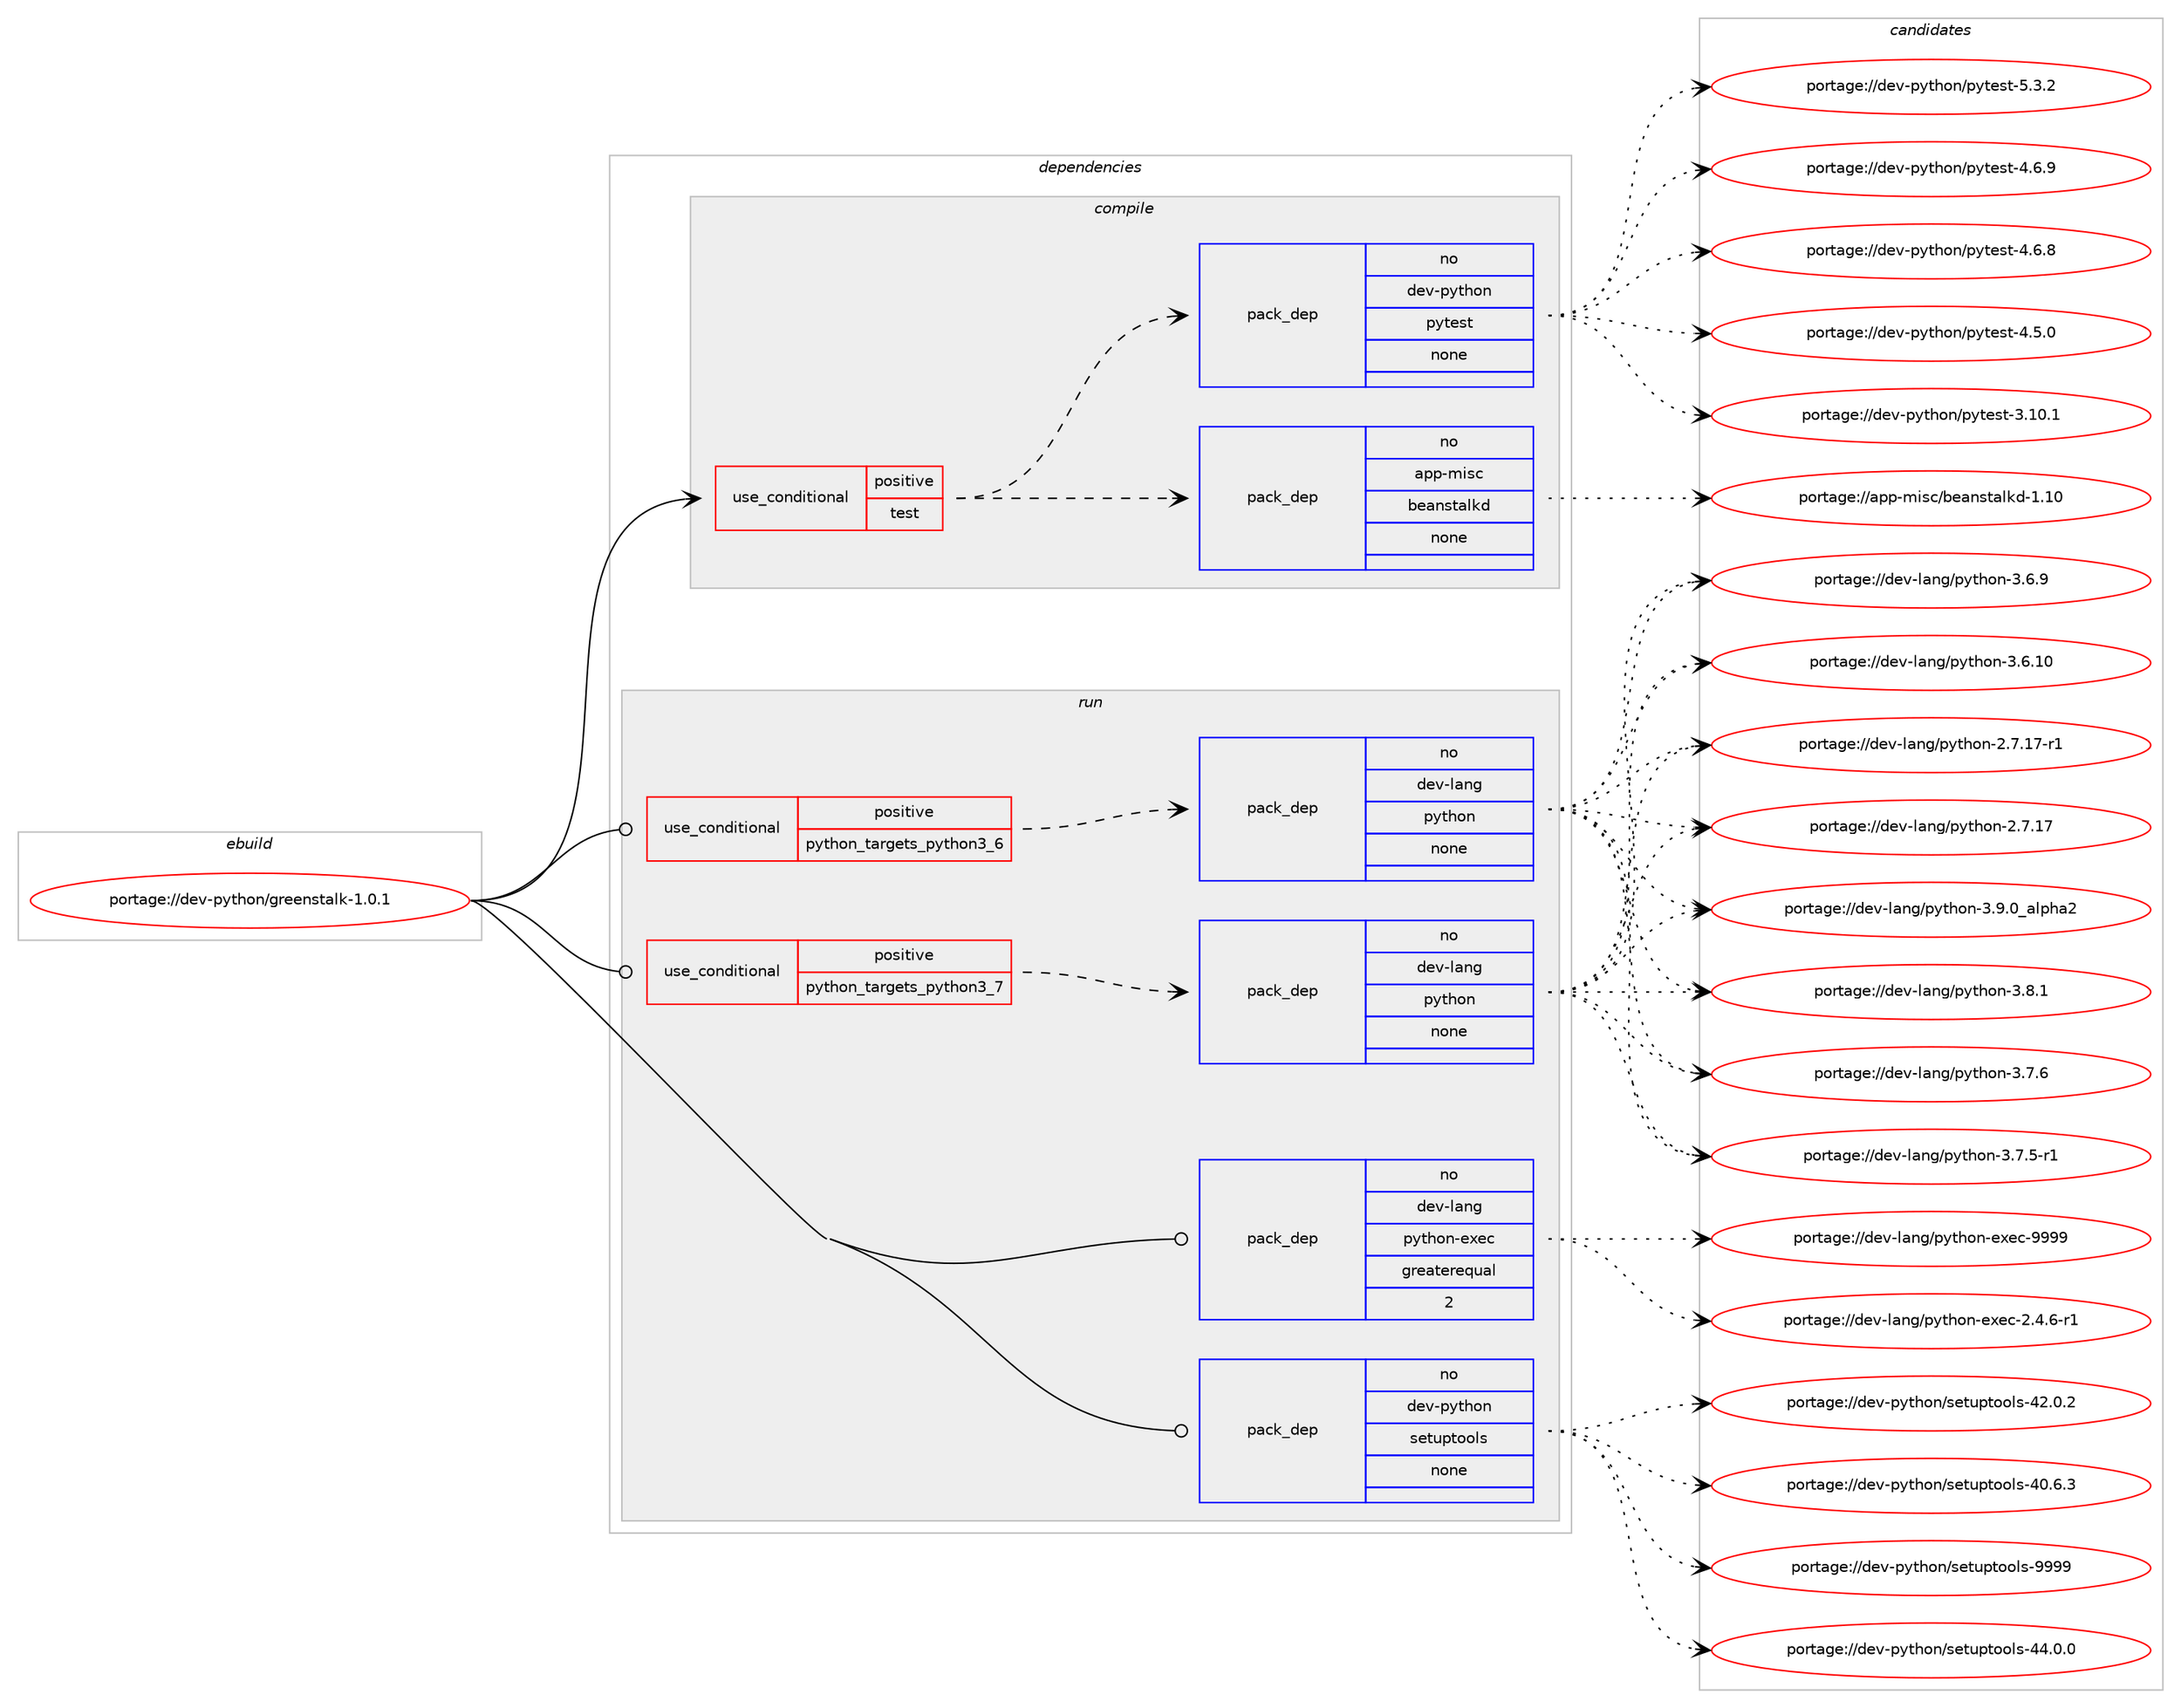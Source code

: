 digraph prolog {

# *************
# Graph options
# *************

newrank=true;
concentrate=true;
compound=true;
graph [rankdir=LR,fontname=Helvetica,fontsize=10,ranksep=1.5];#, ranksep=2.5, nodesep=0.2];
edge  [arrowhead=vee];
node  [fontname=Helvetica,fontsize=10];

# **********
# The ebuild
# **********

subgraph cluster_leftcol {
color=gray;
rank=same;
label=<<i>ebuild</i>>;
id [label="portage://dev-python/greenstalk-1.0.1", color=red, width=4, href="../dev-python/greenstalk-1.0.1.svg"];
}

# ****************
# The dependencies
# ****************

subgraph cluster_midcol {
color=gray;
label=<<i>dependencies</i>>;
subgraph cluster_compile {
fillcolor="#eeeeee";
style=filled;
label=<<i>compile</i>>;
subgraph cond115123 {
dependency457994 [label=<<TABLE BORDER="0" CELLBORDER="1" CELLSPACING="0" CELLPADDING="4"><TR><TD ROWSPAN="3" CELLPADDING="10">use_conditional</TD></TR><TR><TD>positive</TD></TR><TR><TD>test</TD></TR></TABLE>>, shape=none, color=red];
subgraph pack337887 {
dependency457995 [label=<<TABLE BORDER="0" CELLBORDER="1" CELLSPACING="0" CELLPADDING="4" WIDTH="220"><TR><TD ROWSPAN="6" CELLPADDING="30">pack_dep</TD></TR><TR><TD WIDTH="110">no</TD></TR><TR><TD>app-misc</TD></TR><TR><TD>beanstalkd</TD></TR><TR><TD>none</TD></TR><TR><TD></TD></TR></TABLE>>, shape=none, color=blue];
}
dependency457994:e -> dependency457995:w [weight=20,style="dashed",arrowhead="vee"];
subgraph pack337888 {
dependency457996 [label=<<TABLE BORDER="0" CELLBORDER="1" CELLSPACING="0" CELLPADDING="4" WIDTH="220"><TR><TD ROWSPAN="6" CELLPADDING="30">pack_dep</TD></TR><TR><TD WIDTH="110">no</TD></TR><TR><TD>dev-python</TD></TR><TR><TD>pytest</TD></TR><TR><TD>none</TD></TR><TR><TD></TD></TR></TABLE>>, shape=none, color=blue];
}
dependency457994:e -> dependency457996:w [weight=20,style="dashed",arrowhead="vee"];
}
id:e -> dependency457994:w [weight=20,style="solid",arrowhead="vee"];
}
subgraph cluster_compileandrun {
fillcolor="#eeeeee";
style=filled;
label=<<i>compile and run</i>>;
}
subgraph cluster_run {
fillcolor="#eeeeee";
style=filled;
label=<<i>run</i>>;
subgraph cond115124 {
dependency457997 [label=<<TABLE BORDER="0" CELLBORDER="1" CELLSPACING="0" CELLPADDING="4"><TR><TD ROWSPAN="3" CELLPADDING="10">use_conditional</TD></TR><TR><TD>positive</TD></TR><TR><TD>python_targets_python3_6</TD></TR></TABLE>>, shape=none, color=red];
subgraph pack337889 {
dependency457998 [label=<<TABLE BORDER="0" CELLBORDER="1" CELLSPACING="0" CELLPADDING="4" WIDTH="220"><TR><TD ROWSPAN="6" CELLPADDING="30">pack_dep</TD></TR><TR><TD WIDTH="110">no</TD></TR><TR><TD>dev-lang</TD></TR><TR><TD>python</TD></TR><TR><TD>none</TD></TR><TR><TD></TD></TR></TABLE>>, shape=none, color=blue];
}
dependency457997:e -> dependency457998:w [weight=20,style="dashed",arrowhead="vee"];
}
id:e -> dependency457997:w [weight=20,style="solid",arrowhead="odot"];
subgraph cond115125 {
dependency457999 [label=<<TABLE BORDER="0" CELLBORDER="1" CELLSPACING="0" CELLPADDING="4"><TR><TD ROWSPAN="3" CELLPADDING="10">use_conditional</TD></TR><TR><TD>positive</TD></TR><TR><TD>python_targets_python3_7</TD></TR></TABLE>>, shape=none, color=red];
subgraph pack337890 {
dependency458000 [label=<<TABLE BORDER="0" CELLBORDER="1" CELLSPACING="0" CELLPADDING="4" WIDTH="220"><TR><TD ROWSPAN="6" CELLPADDING="30">pack_dep</TD></TR><TR><TD WIDTH="110">no</TD></TR><TR><TD>dev-lang</TD></TR><TR><TD>python</TD></TR><TR><TD>none</TD></TR><TR><TD></TD></TR></TABLE>>, shape=none, color=blue];
}
dependency457999:e -> dependency458000:w [weight=20,style="dashed",arrowhead="vee"];
}
id:e -> dependency457999:w [weight=20,style="solid",arrowhead="odot"];
subgraph pack337891 {
dependency458001 [label=<<TABLE BORDER="0" CELLBORDER="1" CELLSPACING="0" CELLPADDING="4" WIDTH="220"><TR><TD ROWSPAN="6" CELLPADDING="30">pack_dep</TD></TR><TR><TD WIDTH="110">no</TD></TR><TR><TD>dev-lang</TD></TR><TR><TD>python-exec</TD></TR><TR><TD>greaterequal</TD></TR><TR><TD>2</TD></TR></TABLE>>, shape=none, color=blue];
}
id:e -> dependency458001:w [weight=20,style="solid",arrowhead="odot"];
subgraph pack337892 {
dependency458002 [label=<<TABLE BORDER="0" CELLBORDER="1" CELLSPACING="0" CELLPADDING="4" WIDTH="220"><TR><TD ROWSPAN="6" CELLPADDING="30">pack_dep</TD></TR><TR><TD WIDTH="110">no</TD></TR><TR><TD>dev-python</TD></TR><TR><TD>setuptools</TD></TR><TR><TD>none</TD></TR><TR><TD></TD></TR></TABLE>>, shape=none, color=blue];
}
id:e -> dependency458002:w [weight=20,style="solid",arrowhead="odot"];
}
}

# **************
# The candidates
# **************

subgraph cluster_choices {
rank=same;
color=gray;
label=<<i>candidates</i>>;

subgraph choice337887 {
color=black;
nodesep=1;
choice971121124510910511599479810197110115116971081071004549464948 [label="portage://app-misc/beanstalkd-1.10", color=red, width=4,href="../app-misc/beanstalkd-1.10.svg"];
dependency457995:e -> choice971121124510910511599479810197110115116971081071004549464948:w [style=dotted,weight="100"];
}
subgraph choice337888 {
color=black;
nodesep=1;
choice1001011184511212111610411111047112121116101115116455346514650 [label="portage://dev-python/pytest-5.3.2", color=red, width=4,href="../dev-python/pytest-5.3.2.svg"];
choice1001011184511212111610411111047112121116101115116455246544657 [label="portage://dev-python/pytest-4.6.9", color=red, width=4,href="../dev-python/pytest-4.6.9.svg"];
choice1001011184511212111610411111047112121116101115116455246544656 [label="portage://dev-python/pytest-4.6.8", color=red, width=4,href="../dev-python/pytest-4.6.8.svg"];
choice1001011184511212111610411111047112121116101115116455246534648 [label="portage://dev-python/pytest-4.5.0", color=red, width=4,href="../dev-python/pytest-4.5.0.svg"];
choice100101118451121211161041111104711212111610111511645514649484649 [label="portage://dev-python/pytest-3.10.1", color=red, width=4,href="../dev-python/pytest-3.10.1.svg"];
dependency457996:e -> choice1001011184511212111610411111047112121116101115116455346514650:w [style=dotted,weight="100"];
dependency457996:e -> choice1001011184511212111610411111047112121116101115116455246544657:w [style=dotted,weight="100"];
dependency457996:e -> choice1001011184511212111610411111047112121116101115116455246544656:w [style=dotted,weight="100"];
dependency457996:e -> choice1001011184511212111610411111047112121116101115116455246534648:w [style=dotted,weight="100"];
dependency457996:e -> choice100101118451121211161041111104711212111610111511645514649484649:w [style=dotted,weight="100"];
}
subgraph choice337889 {
color=black;
nodesep=1;
choice10010111845108971101034711212111610411111045514657464895971081121049750 [label="portage://dev-lang/python-3.9.0_alpha2", color=red, width=4,href="../dev-lang/python-3.9.0_alpha2.svg"];
choice100101118451089711010347112121116104111110455146564649 [label="portage://dev-lang/python-3.8.1", color=red, width=4,href="../dev-lang/python-3.8.1.svg"];
choice100101118451089711010347112121116104111110455146554654 [label="portage://dev-lang/python-3.7.6", color=red, width=4,href="../dev-lang/python-3.7.6.svg"];
choice1001011184510897110103471121211161041111104551465546534511449 [label="portage://dev-lang/python-3.7.5-r1", color=red, width=4,href="../dev-lang/python-3.7.5-r1.svg"];
choice100101118451089711010347112121116104111110455146544657 [label="portage://dev-lang/python-3.6.9", color=red, width=4,href="../dev-lang/python-3.6.9.svg"];
choice10010111845108971101034711212111610411111045514654464948 [label="portage://dev-lang/python-3.6.10", color=red, width=4,href="../dev-lang/python-3.6.10.svg"];
choice100101118451089711010347112121116104111110455046554649554511449 [label="portage://dev-lang/python-2.7.17-r1", color=red, width=4,href="../dev-lang/python-2.7.17-r1.svg"];
choice10010111845108971101034711212111610411111045504655464955 [label="portage://dev-lang/python-2.7.17", color=red, width=4,href="../dev-lang/python-2.7.17.svg"];
dependency457998:e -> choice10010111845108971101034711212111610411111045514657464895971081121049750:w [style=dotted,weight="100"];
dependency457998:e -> choice100101118451089711010347112121116104111110455146564649:w [style=dotted,weight="100"];
dependency457998:e -> choice100101118451089711010347112121116104111110455146554654:w [style=dotted,weight="100"];
dependency457998:e -> choice1001011184510897110103471121211161041111104551465546534511449:w [style=dotted,weight="100"];
dependency457998:e -> choice100101118451089711010347112121116104111110455146544657:w [style=dotted,weight="100"];
dependency457998:e -> choice10010111845108971101034711212111610411111045514654464948:w [style=dotted,weight="100"];
dependency457998:e -> choice100101118451089711010347112121116104111110455046554649554511449:w [style=dotted,weight="100"];
dependency457998:e -> choice10010111845108971101034711212111610411111045504655464955:w [style=dotted,weight="100"];
}
subgraph choice337890 {
color=black;
nodesep=1;
choice10010111845108971101034711212111610411111045514657464895971081121049750 [label="portage://dev-lang/python-3.9.0_alpha2", color=red, width=4,href="../dev-lang/python-3.9.0_alpha2.svg"];
choice100101118451089711010347112121116104111110455146564649 [label="portage://dev-lang/python-3.8.1", color=red, width=4,href="../dev-lang/python-3.8.1.svg"];
choice100101118451089711010347112121116104111110455146554654 [label="portage://dev-lang/python-3.7.6", color=red, width=4,href="../dev-lang/python-3.7.6.svg"];
choice1001011184510897110103471121211161041111104551465546534511449 [label="portage://dev-lang/python-3.7.5-r1", color=red, width=4,href="../dev-lang/python-3.7.5-r1.svg"];
choice100101118451089711010347112121116104111110455146544657 [label="portage://dev-lang/python-3.6.9", color=red, width=4,href="../dev-lang/python-3.6.9.svg"];
choice10010111845108971101034711212111610411111045514654464948 [label="portage://dev-lang/python-3.6.10", color=red, width=4,href="../dev-lang/python-3.6.10.svg"];
choice100101118451089711010347112121116104111110455046554649554511449 [label="portage://dev-lang/python-2.7.17-r1", color=red, width=4,href="../dev-lang/python-2.7.17-r1.svg"];
choice10010111845108971101034711212111610411111045504655464955 [label="portage://dev-lang/python-2.7.17", color=red, width=4,href="../dev-lang/python-2.7.17.svg"];
dependency458000:e -> choice10010111845108971101034711212111610411111045514657464895971081121049750:w [style=dotted,weight="100"];
dependency458000:e -> choice100101118451089711010347112121116104111110455146564649:w [style=dotted,weight="100"];
dependency458000:e -> choice100101118451089711010347112121116104111110455146554654:w [style=dotted,weight="100"];
dependency458000:e -> choice1001011184510897110103471121211161041111104551465546534511449:w [style=dotted,weight="100"];
dependency458000:e -> choice100101118451089711010347112121116104111110455146544657:w [style=dotted,weight="100"];
dependency458000:e -> choice10010111845108971101034711212111610411111045514654464948:w [style=dotted,weight="100"];
dependency458000:e -> choice100101118451089711010347112121116104111110455046554649554511449:w [style=dotted,weight="100"];
dependency458000:e -> choice10010111845108971101034711212111610411111045504655464955:w [style=dotted,weight="100"];
}
subgraph choice337891 {
color=black;
nodesep=1;
choice10010111845108971101034711212111610411111045101120101994557575757 [label="portage://dev-lang/python-exec-9999", color=red, width=4,href="../dev-lang/python-exec-9999.svg"];
choice10010111845108971101034711212111610411111045101120101994550465246544511449 [label="portage://dev-lang/python-exec-2.4.6-r1", color=red, width=4,href="../dev-lang/python-exec-2.4.6-r1.svg"];
dependency458001:e -> choice10010111845108971101034711212111610411111045101120101994557575757:w [style=dotted,weight="100"];
dependency458001:e -> choice10010111845108971101034711212111610411111045101120101994550465246544511449:w [style=dotted,weight="100"];
}
subgraph choice337892 {
color=black;
nodesep=1;
choice10010111845112121116104111110471151011161171121161111111081154557575757 [label="portage://dev-python/setuptools-9999", color=red, width=4,href="../dev-python/setuptools-9999.svg"];
choice100101118451121211161041111104711510111611711211611111110811545525246484648 [label="portage://dev-python/setuptools-44.0.0", color=red, width=4,href="../dev-python/setuptools-44.0.0.svg"];
choice100101118451121211161041111104711510111611711211611111110811545525046484650 [label="portage://dev-python/setuptools-42.0.2", color=red, width=4,href="../dev-python/setuptools-42.0.2.svg"];
choice100101118451121211161041111104711510111611711211611111110811545524846544651 [label="portage://dev-python/setuptools-40.6.3", color=red, width=4,href="../dev-python/setuptools-40.6.3.svg"];
dependency458002:e -> choice10010111845112121116104111110471151011161171121161111111081154557575757:w [style=dotted,weight="100"];
dependency458002:e -> choice100101118451121211161041111104711510111611711211611111110811545525246484648:w [style=dotted,weight="100"];
dependency458002:e -> choice100101118451121211161041111104711510111611711211611111110811545525046484650:w [style=dotted,weight="100"];
dependency458002:e -> choice100101118451121211161041111104711510111611711211611111110811545524846544651:w [style=dotted,weight="100"];
}
}

}
